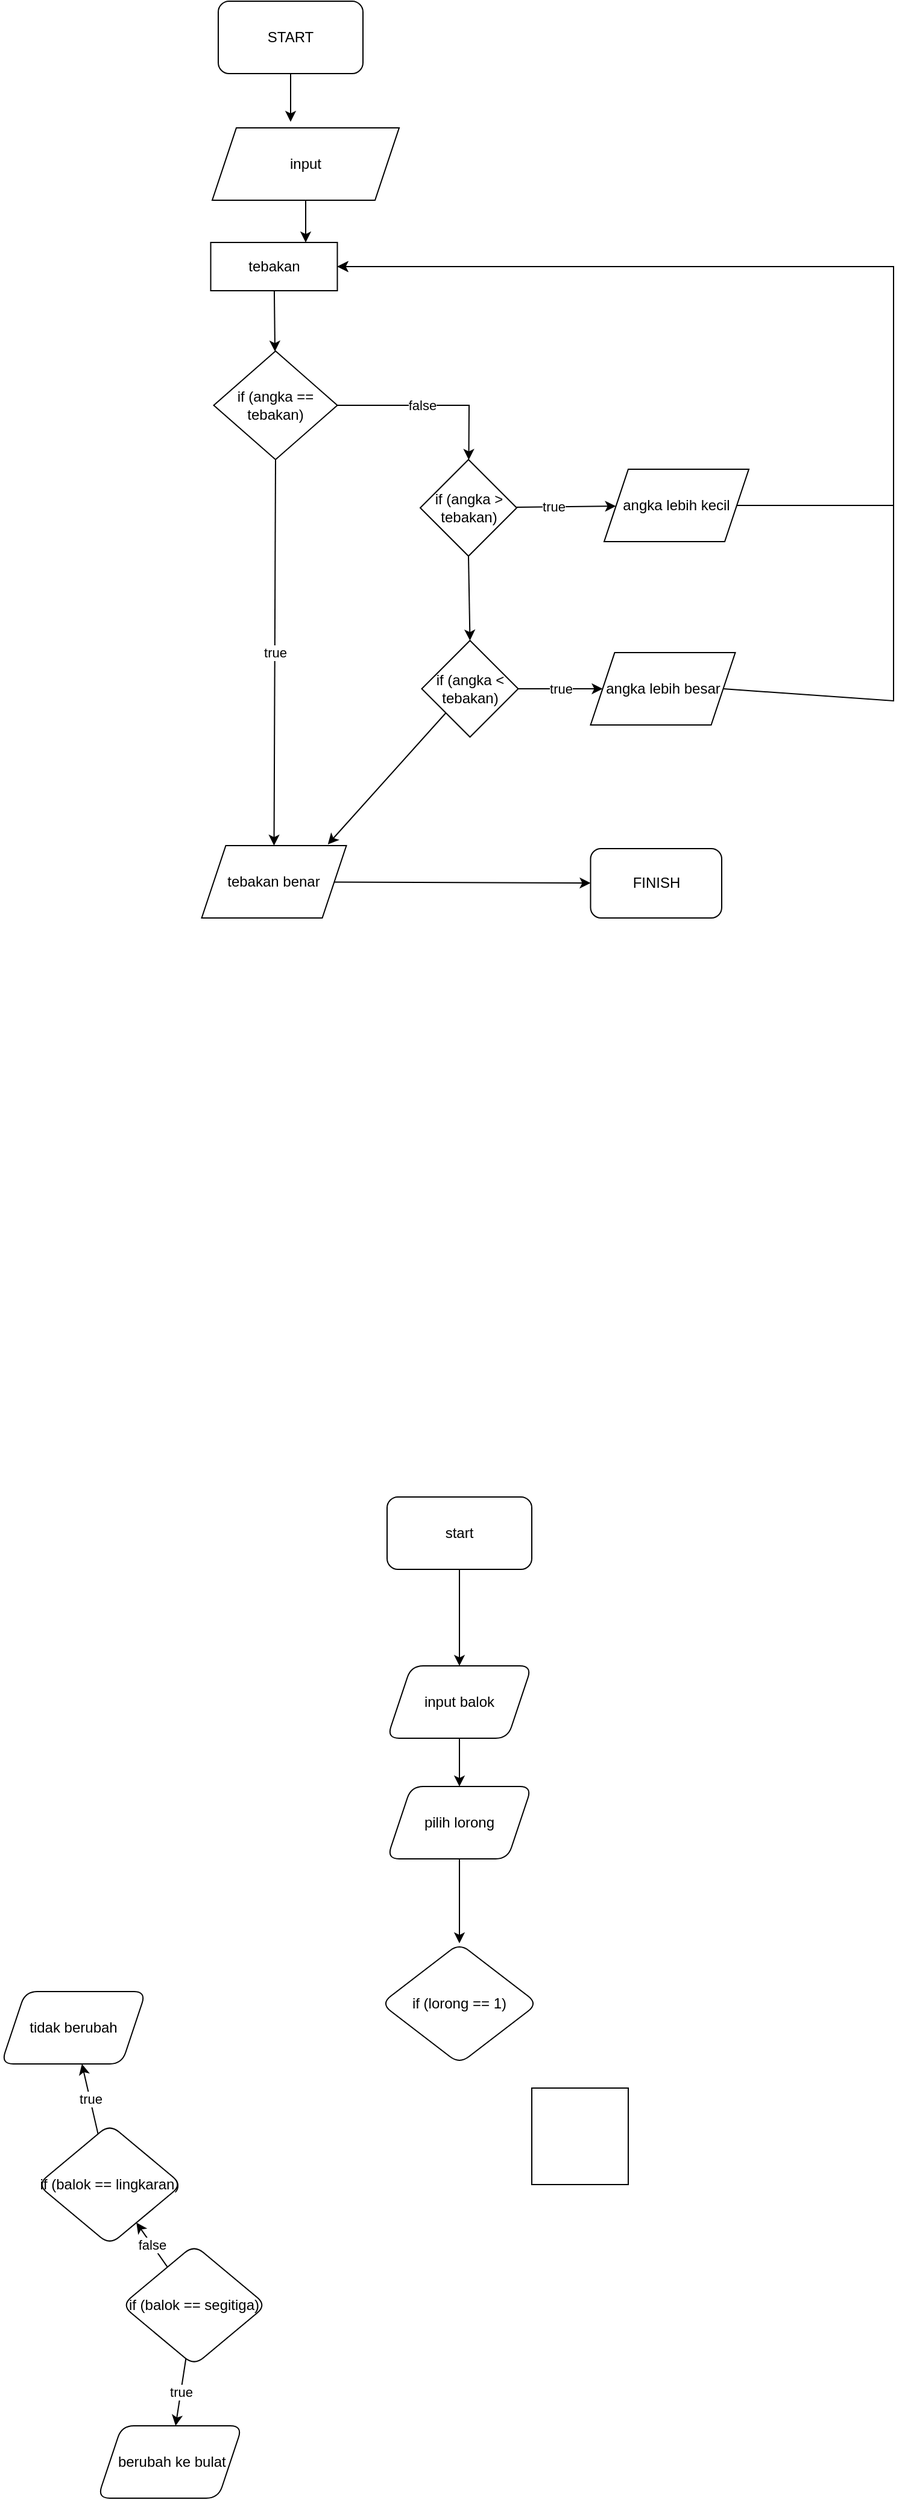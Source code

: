 <mxfile version="22.0.2" type="github">
  <diagram name="Halaman-1" id="IlQlq5681_s7ufQ-nlGt">
    <mxGraphModel dx="568" dy="1472" grid="1" gridSize="10" guides="1" tooltips="1" connect="1" arrows="1" fold="1" page="1" pageScale="1" pageWidth="827" pageHeight="1169" math="0" shadow="0">
      <root>
        <mxCell id="0" />
        <mxCell id="1" parent="0" />
        <mxCell id="JFsyuu90wR7gRP7UJsE2-22" style="edgeStyle=none;rounded=0;orthogonalLoop=1;jettySize=auto;html=1;exitX=0.5;exitY=1;exitDx=0;exitDy=0;entryX=0.75;entryY=0;entryDx=0;entryDy=0;" parent="1" source="JFsyuu90wR7gRP7UJsE2-1" target="JFsyuu90wR7gRP7UJsE2-5" edge="1">
          <mxGeometry relative="1" as="geometry" />
        </mxCell>
        <mxCell id="JFsyuu90wR7gRP7UJsE2-1" value="input" style="shape=parallelogram;perimeter=parallelogramPerimeter;whiteSpace=wrap;html=1;fixedSize=1;" parent="1" vertex="1">
          <mxGeometry x="175" y="95" width="155" height="60" as="geometry" />
        </mxCell>
        <mxCell id="JFsyuu90wR7gRP7UJsE2-2" value="" style="rounded=1;whiteSpace=wrap;html=1;" parent="1" vertex="1">
          <mxGeometry x="180" y="-10" width="120" height="60" as="geometry" />
        </mxCell>
        <mxCell id="JFsyuu90wR7gRP7UJsE2-3" value="START" style="text;html=1;strokeColor=none;fillColor=none;align=center;verticalAlign=middle;whiteSpace=wrap;rounded=0;" parent="1" vertex="1">
          <mxGeometry x="210" y="5" width="60" height="30" as="geometry" />
        </mxCell>
        <mxCell id="JFsyuu90wR7gRP7UJsE2-9" value="" style="edgeStyle=none;rounded=0;orthogonalLoop=1;jettySize=auto;html=1;" parent="1" source="JFsyuu90wR7gRP7UJsE2-5" target="JFsyuu90wR7gRP7UJsE2-8" edge="1">
          <mxGeometry relative="1" as="geometry" />
        </mxCell>
        <mxCell id="JFsyuu90wR7gRP7UJsE2-5" value="tebakan" style="rounded=0;whiteSpace=wrap;html=1;" parent="1" vertex="1">
          <mxGeometry x="173.75" y="190" width="105" height="40" as="geometry" />
        </mxCell>
        <mxCell id="JFsyuu90wR7gRP7UJsE2-6" style="edgeStyle=none;rounded=0;orthogonalLoop=1;jettySize=auto;html=1;exitX=0.5;exitY=1;exitDx=0;exitDy=0;" parent="1" source="JFsyuu90wR7gRP7UJsE2-2" edge="1">
          <mxGeometry relative="1" as="geometry">
            <mxPoint x="240" y="90" as="targetPoint" />
          </mxGeometry>
        </mxCell>
        <mxCell id="JFsyuu90wR7gRP7UJsE2-47" value="" style="edgeStyle=none;rounded=0;orthogonalLoop=1;jettySize=auto;html=1;" parent="1" source="JFsyuu90wR7gRP7UJsE2-8" target="JFsyuu90wR7gRP7UJsE2-46" edge="1">
          <mxGeometry relative="1" as="geometry">
            <Array as="points">
              <mxPoint x="388" y="325" />
            </Array>
          </mxGeometry>
        </mxCell>
        <mxCell id="JFsyuu90wR7gRP7UJsE2-48" value="false" style="edgeLabel;html=1;align=center;verticalAlign=middle;resizable=0;points=[];" parent="JFsyuu90wR7gRP7UJsE2-47" vertex="1" connectable="0">
          <mxGeometry x="-0.103" relative="1" as="geometry">
            <mxPoint as="offset" />
          </mxGeometry>
        </mxCell>
        <mxCell id="JFsyuu90wR7gRP7UJsE2-57" value="true" style="edgeStyle=none;rounded=0;orthogonalLoop=1;jettySize=auto;html=1;exitX=0.5;exitY=1;exitDx=0;exitDy=0;entryX=0.5;entryY=0;entryDx=0;entryDy=0;" parent="1" source="JFsyuu90wR7gRP7UJsE2-8" target="JFsyuu90wR7gRP7UJsE2-20" edge="1">
          <mxGeometry relative="1" as="geometry" />
        </mxCell>
        <mxCell id="JFsyuu90wR7gRP7UJsE2-8" value="if (angka == tebakan)" style="rhombus;whiteSpace=wrap;html=1;" parent="1" vertex="1">
          <mxGeometry x="176.25" y="280" width="102.5" height="90" as="geometry" />
        </mxCell>
        <mxCell id="JFsyuu90wR7gRP7UJsE2-54" value="true" style="edgeStyle=none;rounded=0;orthogonalLoop=1;jettySize=auto;html=1;" parent="1" source="JFsyuu90wR7gRP7UJsE2-14" target="JFsyuu90wR7gRP7UJsE2-53" edge="1">
          <mxGeometry relative="1" as="geometry" />
        </mxCell>
        <mxCell id="JFsyuu90wR7gRP7UJsE2-14" value="if (angka &amp;lt; tebakan)" style="rhombus;whiteSpace=wrap;html=1;" parent="1" vertex="1">
          <mxGeometry x="348.75" y="520" width="80" height="80" as="geometry" />
        </mxCell>
        <mxCell id="JFsyuu90wR7gRP7UJsE2-43" value="" style="edgeStyle=none;rounded=0;orthogonalLoop=1;jettySize=auto;html=1;" parent="1" source="JFsyuu90wR7gRP7UJsE2-20" target="JFsyuu90wR7gRP7UJsE2-42" edge="1">
          <mxGeometry relative="1" as="geometry" />
        </mxCell>
        <mxCell id="JFsyuu90wR7gRP7UJsE2-20" value="tebakan benar" style="shape=parallelogram;perimeter=parallelogramPerimeter;whiteSpace=wrap;html=1;fixedSize=1;" parent="1" vertex="1">
          <mxGeometry x="166.25" y="690" width="120" height="60" as="geometry" />
        </mxCell>
        <mxCell id="JFsyuu90wR7gRP7UJsE2-36" value="" style="endArrow=classic;html=1;rounded=0;entryX=1;entryY=0.5;entryDx=0;entryDy=0;exitX=1;exitY=0.5;exitDx=0;exitDy=0;" parent="1" source="JFsyuu90wR7gRP7UJsE2-49" target="JFsyuu90wR7gRP7UJsE2-5" edge="1">
          <mxGeometry width="50" height="50" relative="1" as="geometry">
            <mxPoint x="436.46" y="499.62" as="sourcePoint" />
            <mxPoint x="270" y="390" as="targetPoint" />
            <Array as="points">
              <mxPoint x="740" y="408" />
              <mxPoint x="740" y="210" />
            </Array>
          </mxGeometry>
        </mxCell>
        <mxCell id="JFsyuu90wR7gRP7UJsE2-42" value="FINISH" style="rounded=1;whiteSpace=wrap;html=1;" parent="1" vertex="1">
          <mxGeometry x="488.75" y="692.5" width="108.75" height="57.5" as="geometry" />
        </mxCell>
        <mxCell id="JFsyuu90wR7gRP7UJsE2-50" value="" style="edgeStyle=none;rounded=0;orthogonalLoop=1;jettySize=auto;html=1;" parent="1" source="JFsyuu90wR7gRP7UJsE2-46" target="JFsyuu90wR7gRP7UJsE2-49" edge="1">
          <mxGeometry relative="1" as="geometry" />
        </mxCell>
        <mxCell id="JFsyuu90wR7gRP7UJsE2-51" value="true" style="edgeLabel;html=1;align=center;verticalAlign=middle;resizable=0;points=[];" parent="JFsyuu90wR7gRP7UJsE2-50" vertex="1" connectable="0">
          <mxGeometry x="-0.256" relative="1" as="geometry">
            <mxPoint as="offset" />
          </mxGeometry>
        </mxCell>
        <mxCell id="JFsyuu90wR7gRP7UJsE2-52" style="edgeStyle=none;rounded=0;orthogonalLoop=1;jettySize=auto;html=1;exitX=0.5;exitY=1;exitDx=0;exitDy=0;entryX=0.5;entryY=0;entryDx=0;entryDy=0;" parent="1" source="JFsyuu90wR7gRP7UJsE2-46" target="JFsyuu90wR7gRP7UJsE2-14" edge="1">
          <mxGeometry relative="1" as="geometry" />
        </mxCell>
        <mxCell id="JFsyuu90wR7gRP7UJsE2-46" value="if (angka &amp;gt; tebakan)" style="rhombus;whiteSpace=wrap;html=1;" parent="1" vertex="1">
          <mxGeometry x="347.5" y="370" width="80" height="80" as="geometry" />
        </mxCell>
        <mxCell id="JFsyuu90wR7gRP7UJsE2-49" value="angka lebih kecil" style="shape=parallelogram;perimeter=parallelogramPerimeter;whiteSpace=wrap;html=1;fixedSize=1;" parent="1" vertex="1">
          <mxGeometry x="500" y="378" width="120" height="60" as="geometry" />
        </mxCell>
        <mxCell id="JFsyuu90wR7gRP7UJsE2-53" value="angka lebih besar" style="shape=parallelogram;perimeter=parallelogramPerimeter;whiteSpace=wrap;html=1;fixedSize=1;" parent="1" vertex="1">
          <mxGeometry x="488.75" y="530" width="120" height="60" as="geometry" />
        </mxCell>
        <mxCell id="JFsyuu90wR7gRP7UJsE2-56" value="" style="endArrow=classic;html=1;rounded=0;entryX=1;entryY=0.5;entryDx=0;entryDy=0;exitX=1;exitY=0.5;exitDx=0;exitDy=0;" parent="1" source="JFsyuu90wR7gRP7UJsE2-53" target="JFsyuu90wR7gRP7UJsE2-5" edge="1">
          <mxGeometry width="50" height="50" relative="1" as="geometry">
            <mxPoint x="620" y="568" as="sourcePoint" />
            <mxPoint x="289" y="370" as="targetPoint" />
            <Array as="points">
              <mxPoint x="740" y="570" />
              <mxPoint x="740" y="210" />
            </Array>
          </mxGeometry>
        </mxCell>
        <mxCell id="JFsyuu90wR7gRP7UJsE2-58" style="edgeStyle=none;rounded=0;orthogonalLoop=1;jettySize=auto;html=1;exitX=0;exitY=1;exitDx=0;exitDy=0;entryX=0.872;entryY=-0.017;entryDx=0;entryDy=0;entryPerimeter=0;" parent="1" source="JFsyuu90wR7gRP7UJsE2-14" target="JFsyuu90wR7gRP7UJsE2-20" edge="1">
          <mxGeometry relative="1" as="geometry" />
        </mxCell>
        <mxCell id="JFsyuu90wR7gRP7UJsE2-66" value="" style="edgeStyle=none;rounded=0;orthogonalLoop=1;jettySize=auto;html=1;" parent="1" source="JFsyuu90wR7gRP7UJsE2-59" target="JFsyuu90wR7gRP7UJsE2-65" edge="1">
          <mxGeometry relative="1" as="geometry" />
        </mxCell>
        <mxCell id="JFsyuu90wR7gRP7UJsE2-59" value="start" style="rounded=1;whiteSpace=wrap;html=1;" parent="1" vertex="1">
          <mxGeometry x="320" y="1230" width="120" height="60" as="geometry" />
        </mxCell>
        <mxCell id="JFsyuu90wR7gRP7UJsE2-76" value="" style="edgeStyle=none;rounded=0;orthogonalLoop=1;jettySize=auto;html=1;" parent="1" source="JFsyuu90wR7gRP7UJsE2-65" target="JFsyuu90wR7gRP7UJsE2-75" edge="1">
          <mxGeometry relative="1" as="geometry" />
        </mxCell>
        <mxCell id="JFsyuu90wR7gRP7UJsE2-65" value="input balok" style="shape=parallelogram;perimeter=parallelogramPerimeter;whiteSpace=wrap;html=1;fixedSize=1;rounded=1;" parent="1" vertex="1">
          <mxGeometry x="320" y="1370" width="120" height="60" as="geometry" />
        </mxCell>
        <mxCell id="JFsyuu90wR7gRP7UJsE2-70" value="true" style="edgeStyle=none;rounded=0;orthogonalLoop=1;jettySize=auto;html=1;" parent="1" source="JFsyuu90wR7gRP7UJsE2-67" target="JFsyuu90wR7gRP7UJsE2-69" edge="1">
          <mxGeometry relative="1" as="geometry" />
        </mxCell>
        <mxCell id="JFsyuu90wR7gRP7UJsE2-72" value="false" style="edgeStyle=none;rounded=0;orthogonalLoop=1;jettySize=auto;html=1;" parent="1" source="JFsyuu90wR7gRP7UJsE2-67" target="JFsyuu90wR7gRP7UJsE2-71" edge="1">
          <mxGeometry relative="1" as="geometry" />
        </mxCell>
        <mxCell id="JFsyuu90wR7gRP7UJsE2-67" value="if (balok == segitiga)" style="rhombus;whiteSpace=wrap;html=1;rounded=1;" parent="1" vertex="1">
          <mxGeometry x="100" y="1850" width="120" height="100" as="geometry" />
        </mxCell>
        <mxCell id="JFsyuu90wR7gRP7UJsE2-69" value="&amp;nbsp;berubah ke bulat" style="shape=parallelogram;perimeter=parallelogramPerimeter;whiteSpace=wrap;html=1;fixedSize=1;rounded=1;" parent="1" vertex="1">
          <mxGeometry x="80" y="2000" width="120" height="60" as="geometry" />
        </mxCell>
        <mxCell id="JFsyuu90wR7gRP7UJsE2-74" value="true" style="edgeStyle=none;rounded=0;orthogonalLoop=1;jettySize=auto;html=1;" parent="1" source="JFsyuu90wR7gRP7UJsE2-71" target="JFsyuu90wR7gRP7UJsE2-73" edge="1">
          <mxGeometry relative="1" as="geometry" />
        </mxCell>
        <mxCell id="JFsyuu90wR7gRP7UJsE2-71" value="if (balok == lingkaran)" style="rhombus;whiteSpace=wrap;html=1;rounded=1;" parent="1" vertex="1">
          <mxGeometry x="30" y="1750" width="120" height="100" as="geometry" />
        </mxCell>
        <mxCell id="JFsyuu90wR7gRP7UJsE2-73" value="tidak berubah" style="shape=parallelogram;perimeter=parallelogramPerimeter;whiteSpace=wrap;html=1;fixedSize=1;rounded=1;" parent="1" vertex="1">
          <mxGeometry y="1640" width="120" height="60" as="geometry" />
        </mxCell>
        <mxCell id="JFsyuu90wR7gRP7UJsE2-79" value="" style="edgeStyle=none;rounded=0;orthogonalLoop=1;jettySize=auto;html=1;" parent="1" source="JFsyuu90wR7gRP7UJsE2-75" target="JFsyuu90wR7gRP7UJsE2-78" edge="1">
          <mxGeometry relative="1" as="geometry" />
        </mxCell>
        <mxCell id="JFsyuu90wR7gRP7UJsE2-75" value="pilih lorong" style="shape=parallelogram;perimeter=parallelogramPerimeter;whiteSpace=wrap;html=1;fixedSize=1;rounded=1;" parent="1" vertex="1">
          <mxGeometry x="320" y="1470" width="120" height="60" as="geometry" />
        </mxCell>
        <mxCell id="JFsyuu90wR7gRP7UJsE2-78" value="if (lorong == 1)" style="rhombus;whiteSpace=wrap;html=1;rounded=1;" parent="1" vertex="1">
          <mxGeometry x="315" y="1600" width="130" height="100" as="geometry" />
        </mxCell>
        <mxCell id="oya3xY-Y1jZZjHvT4Gwl-5" value="" style="whiteSpace=wrap;html=1;aspect=fixed;" vertex="1" parent="1">
          <mxGeometry x="440" y="1720" width="80" height="80" as="geometry" />
        </mxCell>
      </root>
    </mxGraphModel>
  </diagram>
</mxfile>
